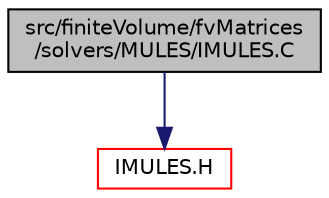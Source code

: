 digraph "src/finiteVolume/fvMatrices/solvers/MULES/IMULES.C"
{
  bgcolor="transparent";
  edge [fontname="Helvetica",fontsize="10",labelfontname="Helvetica",labelfontsize="10"];
  node [fontname="Helvetica",fontsize="10",shape=record];
  Node0 [label="src/finiteVolume/fvMatrices\l/solvers/MULES/IMULES.C",height=0.2,width=0.4,color="black", fillcolor="grey75", style="filled", fontcolor="black"];
  Node0 -> Node1 [color="midnightblue",fontsize="10",style="solid",fontname="Helvetica"];
  Node1 [label="IMULES.H",height=0.2,width=0.4,color="red",URL="$a03497.html",tooltip="IMULES: Multidimensional universal limiter for implicit solution. "];
}
